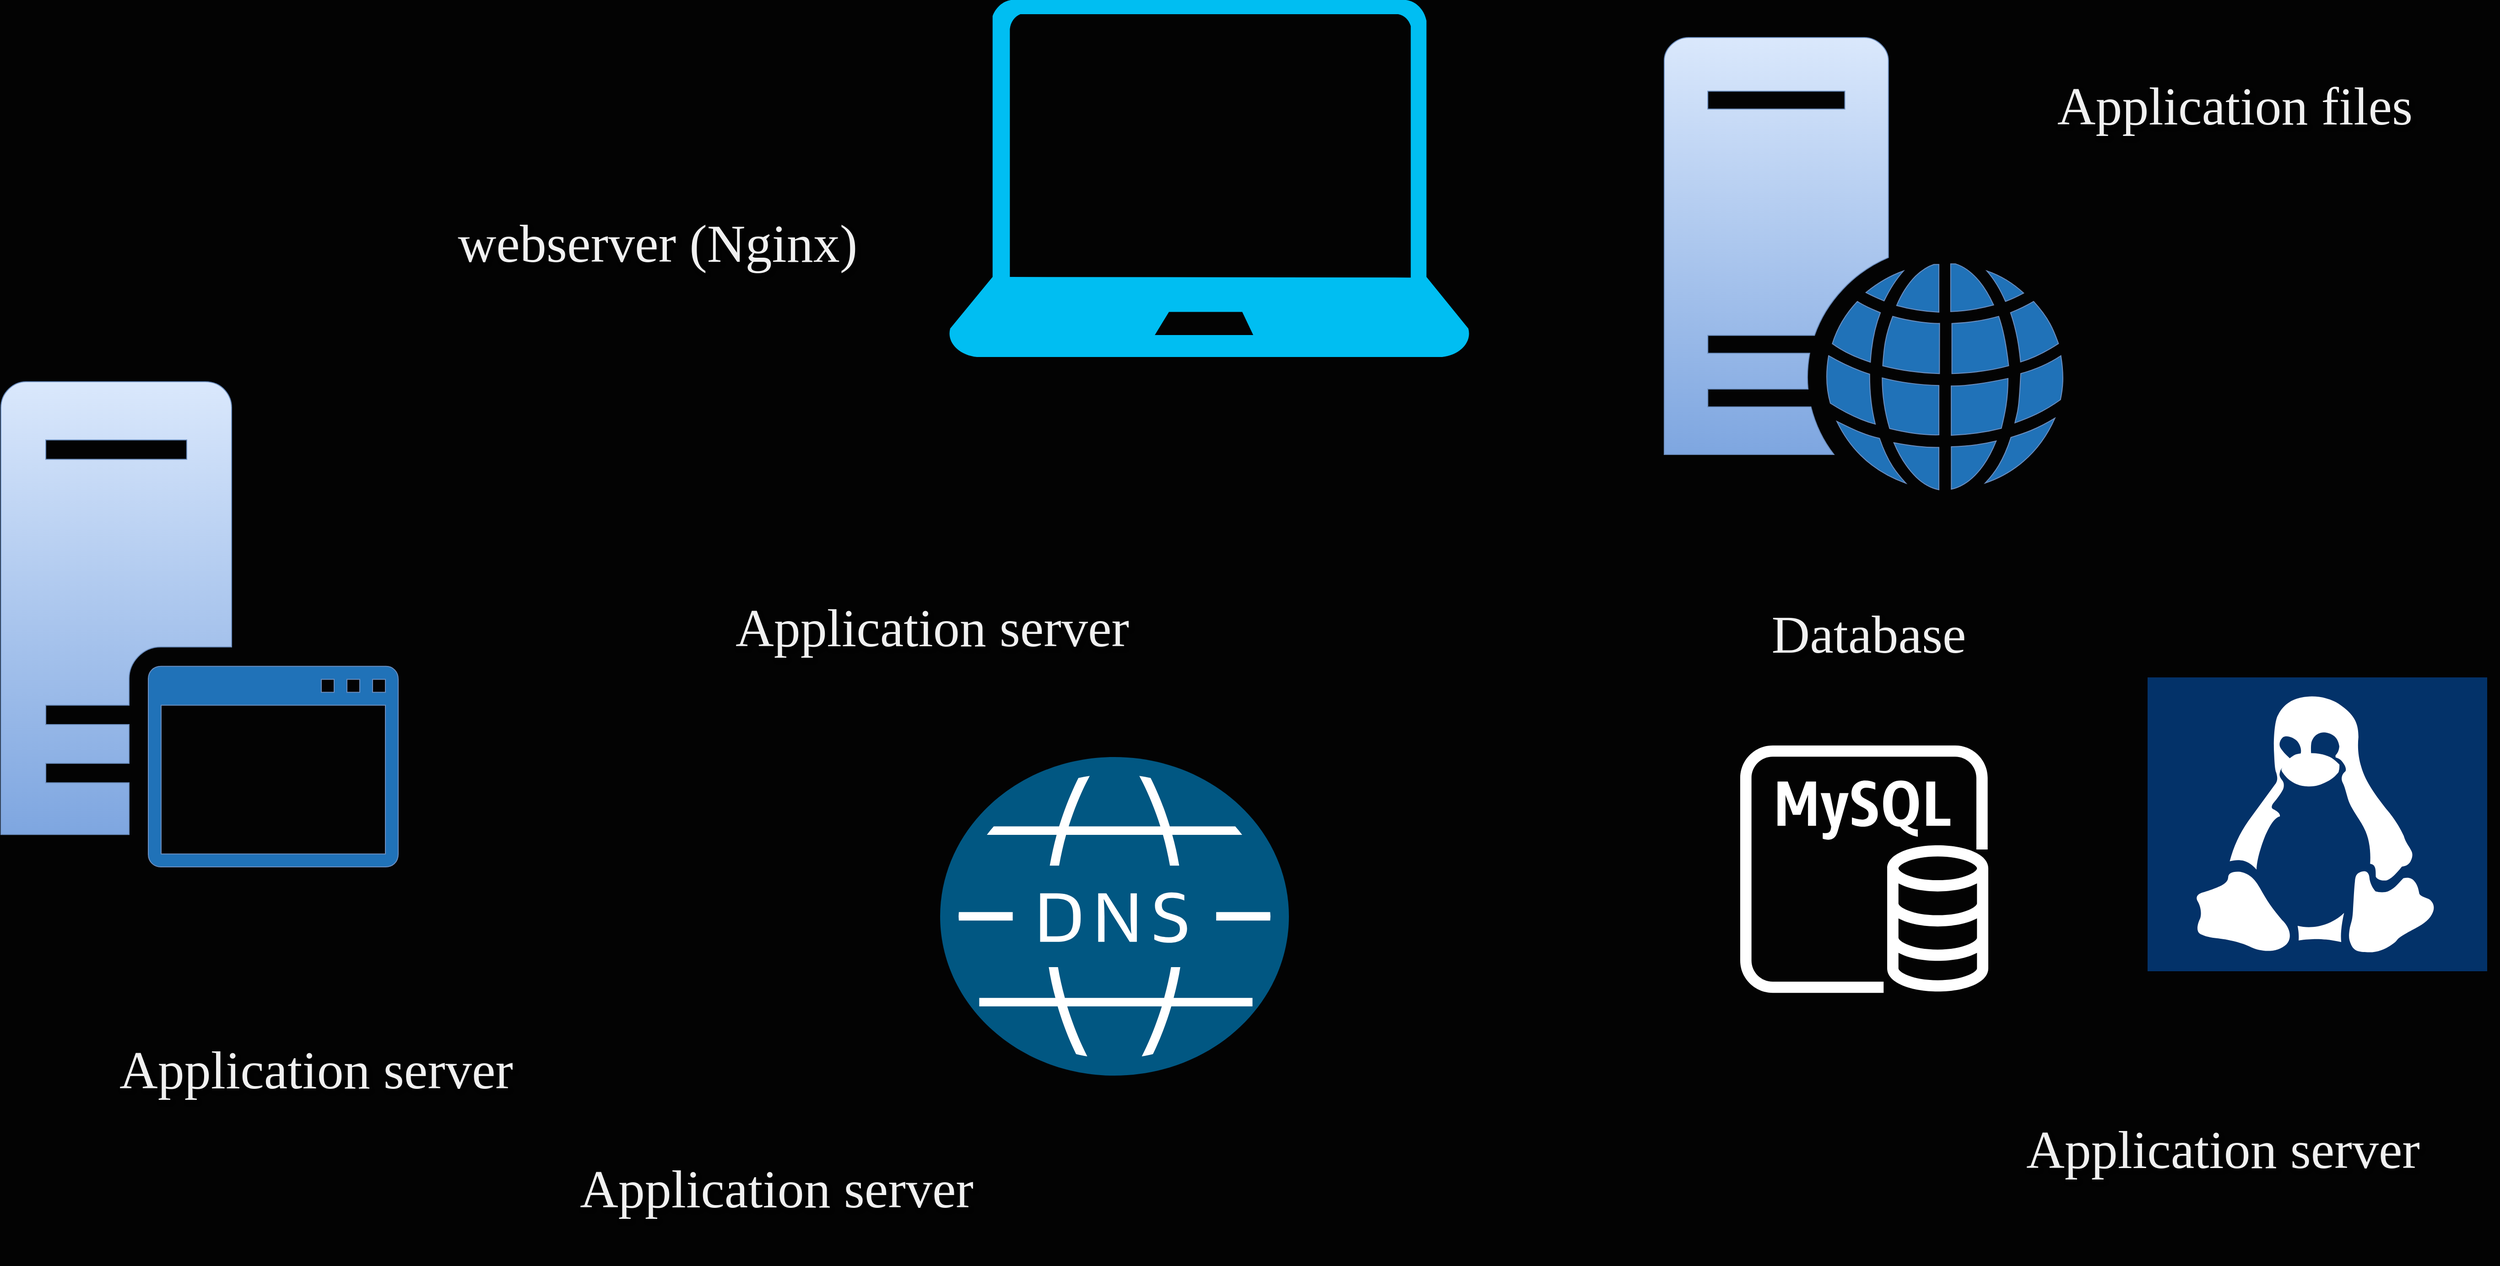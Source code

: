 <mxfile version="24.4.13" type="github">
  <diagram name="Page-1" id="Jh7kfL7YhIAKN7tZoJZo">
    <mxGraphModel dx="3475" dy="2260" grid="0" gridSize="10" guides="1" tooltips="1" connect="1" arrows="1" fold="1" page="1" pageScale="1" pageWidth="3000" pageHeight="1600" background="#030303" math="0" shadow="0">
      <root>
        <mxCell id="0" />
        <mxCell id="1" parent="0" />
        <mxCell id="ekbk7nr5uobHXBr4TiGC-4" value="" style="sketch=0;pointerEvents=1;shadow=0;dashed=0;html=1;labelPosition=center;verticalLabelPosition=bottom;verticalAlign=top;outlineConnect=0;align=center;shape=mxgraph.office.servers.web_server_blue;fillColor=#dae8fc;strokeColor=#6c8ebf;gradientColor=#7ea6e0;" vertex="1" parent="1">
          <mxGeometry x="1922" y="208" width="437" height="494" as="geometry" />
        </mxCell>
        <mxCell id="ekbk7nr5uobHXBr4TiGC-5" value="" style="sketch=0;pointerEvents=1;shadow=0;dashed=0;html=1;labelPosition=center;verticalLabelPosition=bottom;verticalAlign=top;outlineConnect=0;align=center;shape=mxgraph.office.servers.application_server_blue;fillColor=#dae8fc;strokeColor=#6c8ebf;gradientColor=#7ea6e0;" vertex="1" parent="1">
          <mxGeometry x="105" y="584" width="434" height="530" as="geometry" />
        </mxCell>
        <mxCell id="ekbk7nr5uobHXBr4TiGC-6" value="" style="shape=image;html=1;verticalAlign=top;verticalLabelPosition=bottom;labelBackgroundColor=#ffffff;imageAspect=0;aspect=fixed;image=https://cdn1.iconfinder.com/data/icons/100-basic-for-user-interface/32/73-files-128.png" vertex="1" parent="1">
          <mxGeometry x="2415" y="404" width="355" height="355" as="geometry" />
        </mxCell>
        <mxCell id="ekbk7nr5uobHXBr4TiGC-8" value="" style="sketch=0;outlineConnect=0;dashed=0;verticalLabelPosition=bottom;verticalAlign=top;align=center;html=1;fontSize=12;fontStyle=0;aspect=fixed;pointerEvents=1;shape=mxgraph.aws4.rds_mysql_instance;" vertex="1" parent="1">
          <mxGeometry x="2005" y="981" width="271" height="271" as="geometry" />
        </mxCell>
        <mxCell id="ekbk7nr5uobHXBr4TiGC-9" value="" style="sketch=0;pointerEvents=1;shadow=0;dashed=0;html=1;strokeColor=none;fillColor=#015782;labelPosition=center;verticalLabelPosition=bottom;verticalAlign=top;align=center;outlineConnect=0;shape=mxgraph.veeam2.dns;" vertex="1" parent="1">
          <mxGeometry x="1131" y="994" width="381" height="348" as="geometry" />
        </mxCell>
        <mxCell id="ekbk7nr5uobHXBr4TiGC-10" value="" style="verticalLabelPosition=bottom;html=1;verticalAlign=top;align=center;strokeColor=none;fillColor=#00BEF2;shape=mxgraph.azure.laptop;pointerEvents=1;" vertex="1" parent="1">
          <mxGeometry x="1140" y="167" width="570" height="390" as="geometry" />
        </mxCell>
        <mxCell id="ekbk7nr5uobHXBr4TiGC-11" value="" style="shadow=0;dashed=0;html=1;strokeColor=none;fillColor=#033269;labelPosition=center;verticalLabelPosition=bottom;verticalAlign=top;align=center;outlineConnect=0;shape=mxgraph.veeam.linux;" vertex="1" parent="1">
          <mxGeometry x="2450" y="907" width="371" height="321" as="geometry" />
        </mxCell>
        <mxCell id="ekbk7nr5uobHXBr4TiGC-17" value="&lt;h2 style=&quot;font-size: 58px;&quot;&gt;&lt;span style=&quot;font-size: 58px; font-weight: 400; text-align: left;&quot;&gt;webserver (Nginx)&lt;/span&gt;&lt;/h2&gt;" style="text;strokeColor=none;align=center;fillColor=none;html=1;verticalAlign=middle;rounded=0;fontFamily=Comic Sans MS;fontSize=58;fontColor=#F0F0F0;labelBorderColor=none;fontStyle=1;textShadow=1;whiteSpace=wrap;labelBackgroundColor=none;" vertex="1" parent="1">
          <mxGeometry x="534" y="349" width="577" height="167" as="geometry" />
        </mxCell>
        <mxCell id="ekbk7nr5uobHXBr4TiGC-18" value="&lt;h2 style=&quot;text-align: left; font-size: 58px;&quot;&gt;&lt;span style=&quot;font-weight: 400;&quot;&gt;Database&lt;/span&gt;&lt;/h2&gt;" style="text;strokeColor=none;align=center;fillColor=none;html=1;verticalAlign=middle;rounded=0;fontFamily=Comic Sans MS;fontSize=58;fontColor=#F0F0F0;labelBorderColor=none;fontStyle=1;textShadow=1;whiteSpace=wrap;labelBackgroundColor=none;" vertex="1" parent="1">
          <mxGeometry x="1857" y="776" width="577" height="167" as="geometry" />
        </mxCell>
        <mxCell id="ekbk7nr5uobHXBr4TiGC-19" value="&lt;h2 style=&quot;text-align: left; font-size: 58px;&quot;&gt;&lt;span style=&quot;font-weight: 400;&quot;&gt;Application files&lt;/span&gt;&lt;/h2&gt;" style="text;strokeColor=none;align=center;fillColor=none;html=1;verticalAlign=middle;rounded=0;fontFamily=Comic Sans MS;fontSize=58;fontColor=#F0F0F0;labelBorderColor=none;fontStyle=1;textShadow=1;whiteSpace=wrap;labelBackgroundColor=none;" vertex="1" parent="1">
          <mxGeometry x="2257" y="199" width="577" height="167" as="geometry" />
        </mxCell>
        <mxCell id="ekbk7nr5uobHXBr4TiGC-20" value="&lt;h2 style=&quot;text-align: left; font-size: 58px;&quot;&gt;&lt;span style=&quot;font-weight: 400;&quot;&gt;Application server&lt;/span&gt;&lt;/h2&gt;" style="text;strokeColor=none;align=center;fillColor=none;html=1;verticalAlign=middle;rounded=0;fontFamily=Comic Sans MS;fontSize=58;fontColor=#F0F0F0;labelBorderColor=none;fontStyle=1;textShadow=1;whiteSpace=wrap;labelBackgroundColor=none;" vertex="1" parent="1">
          <mxGeometry x="834" y="769" width="577" height="167" as="geometry" />
        </mxCell>
        <mxCell id="ekbk7nr5uobHXBr4TiGC-23" value="&lt;h2 style=&quot;text-align: left; font-size: 58px;&quot;&gt;&lt;span style=&quot;font-weight: 400;&quot;&gt;Application server&lt;/span&gt;&lt;/h2&gt;" style="text;strokeColor=none;align=center;fillColor=none;html=1;verticalAlign=middle;rounded=0;fontFamily=Comic Sans MS;fontSize=58;fontColor=#F0F0F0;labelBorderColor=none;fontStyle=1;textShadow=1;whiteSpace=wrap;labelBackgroundColor=none;" vertex="1" parent="1">
          <mxGeometry x="161" y="1252" width="577" height="167" as="geometry" />
        </mxCell>
        <mxCell id="ekbk7nr5uobHXBr4TiGC-24" value="&lt;h2 style=&quot;text-align: left; font-size: 58px;&quot;&gt;&lt;span style=&quot;font-weight: 400;&quot;&gt;Application server&lt;/span&gt;&lt;/h2&gt;" style="text;strokeColor=none;align=center;fillColor=none;html=1;verticalAlign=middle;rounded=0;fontFamily=Comic Sans MS;fontSize=58;fontColor=#F0F0F0;labelBorderColor=none;fontStyle=1;textShadow=1;whiteSpace=wrap;labelBackgroundColor=none;" vertex="1" parent="1">
          <mxGeometry x="2244" y="1339" width="577" height="167" as="geometry" />
        </mxCell>
        <mxCell id="ekbk7nr5uobHXBr4TiGC-25" value="&lt;h2 style=&quot;text-align: left; font-size: 58px;&quot;&gt;&lt;span style=&quot;font-weight: 400;&quot;&gt;Application server&lt;/span&gt;&lt;/h2&gt;" style="text;strokeColor=none;align=center;fillColor=none;html=1;verticalAlign=middle;rounded=0;fontFamily=Comic Sans MS;fontSize=58;fontColor=#F0F0F0;labelBorderColor=none;fontStyle=1;textShadow=1;whiteSpace=wrap;labelBackgroundColor=none;" vertex="1" parent="1">
          <mxGeometry x="664" y="1382" width="577" height="167" as="geometry" />
        </mxCell>
      </root>
    </mxGraphModel>
  </diagram>
</mxfile>
